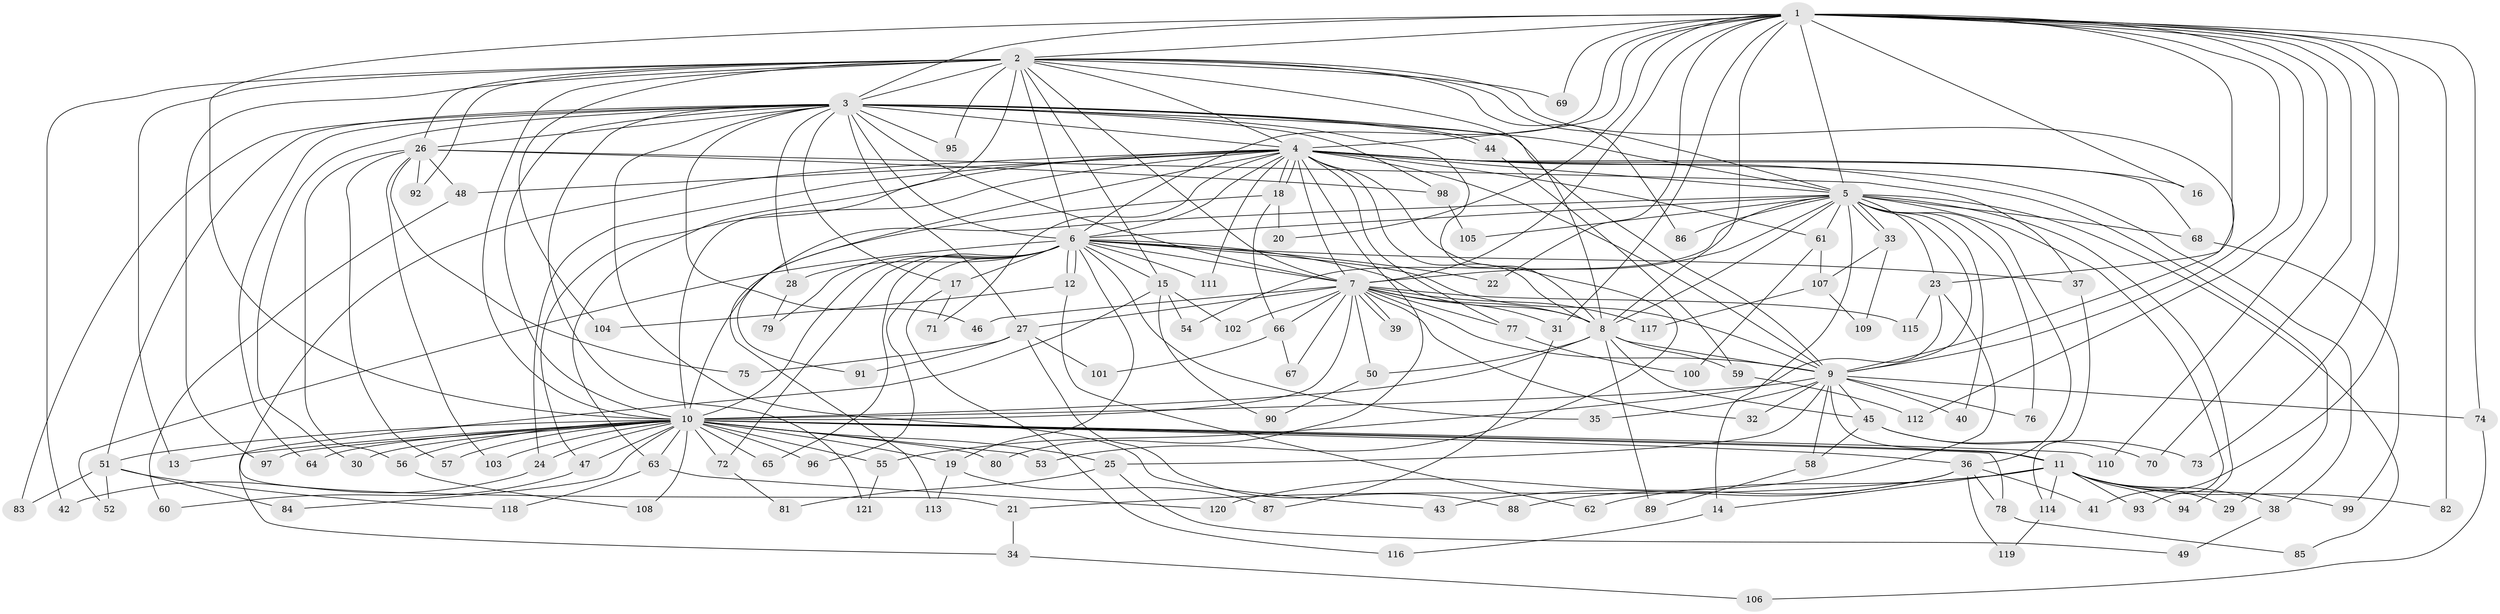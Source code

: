 // coarse degree distribution, {17: 0.020833333333333332, 18: 0.020833333333333332, 27: 0.020833333333333332, 24: 0.020833333333333332, 19: 0.020833333333333332, 8: 0.020833333333333332, 13: 0.020833333333333332, 10: 0.020833333333333332, 3: 0.20833333333333334, 5: 0.10416666666666667, 2: 0.3958333333333333, 4: 0.10416666666666667, 1: 0.020833333333333332}
// Generated by graph-tools (version 1.1) at 2025/17/03/04/25 18:17:27]
// undirected, 121 vertices, 267 edges
graph export_dot {
graph [start="1"]
  node [color=gray90,style=filled];
  1;
  2;
  3;
  4;
  5;
  6;
  7;
  8;
  9;
  10;
  11;
  12;
  13;
  14;
  15;
  16;
  17;
  18;
  19;
  20;
  21;
  22;
  23;
  24;
  25;
  26;
  27;
  28;
  29;
  30;
  31;
  32;
  33;
  34;
  35;
  36;
  37;
  38;
  39;
  40;
  41;
  42;
  43;
  44;
  45;
  46;
  47;
  48;
  49;
  50;
  51;
  52;
  53;
  54;
  55;
  56;
  57;
  58;
  59;
  60;
  61;
  62;
  63;
  64;
  65;
  66;
  67;
  68;
  69;
  70;
  71;
  72;
  73;
  74;
  75;
  76;
  77;
  78;
  79;
  80;
  81;
  82;
  83;
  84;
  85;
  86;
  87;
  88;
  89;
  90;
  91;
  92;
  93;
  94;
  95;
  96;
  97;
  98;
  99;
  100;
  101;
  102;
  103;
  104;
  105;
  106;
  107;
  108;
  109;
  110;
  111;
  112;
  113;
  114;
  115;
  116;
  117;
  118;
  119;
  120;
  121;
  1 -- 2;
  1 -- 3;
  1 -- 4;
  1 -- 5;
  1 -- 6;
  1 -- 7;
  1 -- 8;
  1 -- 9;
  1 -- 10;
  1 -- 16;
  1 -- 20;
  1 -- 22;
  1 -- 23;
  1 -- 31;
  1 -- 41;
  1 -- 69;
  1 -- 70;
  1 -- 73;
  1 -- 74;
  1 -- 82;
  1 -- 110;
  1 -- 112;
  2 -- 3;
  2 -- 4;
  2 -- 5;
  2 -- 6;
  2 -- 7;
  2 -- 8;
  2 -- 9;
  2 -- 10;
  2 -- 13;
  2 -- 15;
  2 -- 26;
  2 -- 42;
  2 -- 63;
  2 -- 69;
  2 -- 86;
  2 -- 92;
  2 -- 95;
  2 -- 97;
  2 -- 104;
  3 -- 4;
  3 -- 5;
  3 -- 6;
  3 -- 7;
  3 -- 8;
  3 -- 9;
  3 -- 10;
  3 -- 17;
  3 -- 26;
  3 -- 27;
  3 -- 28;
  3 -- 30;
  3 -- 43;
  3 -- 44;
  3 -- 44;
  3 -- 46;
  3 -- 51;
  3 -- 64;
  3 -- 83;
  3 -- 95;
  3 -- 98;
  3 -- 121;
  4 -- 5;
  4 -- 6;
  4 -- 7;
  4 -- 8;
  4 -- 9;
  4 -- 10;
  4 -- 16;
  4 -- 18;
  4 -- 18;
  4 -- 21;
  4 -- 24;
  4 -- 29;
  4 -- 38;
  4 -- 47;
  4 -- 48;
  4 -- 53;
  4 -- 61;
  4 -- 68;
  4 -- 71;
  4 -- 77;
  4 -- 80;
  4 -- 91;
  4 -- 111;
  5 -- 6;
  5 -- 7;
  5 -- 8;
  5 -- 9;
  5 -- 10;
  5 -- 14;
  5 -- 23;
  5 -- 33;
  5 -- 33;
  5 -- 36;
  5 -- 40;
  5 -- 54;
  5 -- 61;
  5 -- 68;
  5 -- 76;
  5 -- 85;
  5 -- 86;
  5 -- 93;
  5 -- 94;
  5 -- 105;
  6 -- 7;
  6 -- 8;
  6 -- 9;
  6 -- 10;
  6 -- 12;
  6 -- 12;
  6 -- 15;
  6 -- 17;
  6 -- 19;
  6 -- 22;
  6 -- 28;
  6 -- 35;
  6 -- 37;
  6 -- 52;
  6 -- 65;
  6 -- 72;
  6 -- 79;
  6 -- 96;
  6 -- 111;
  7 -- 8;
  7 -- 9;
  7 -- 10;
  7 -- 27;
  7 -- 31;
  7 -- 32;
  7 -- 39;
  7 -- 39;
  7 -- 46;
  7 -- 50;
  7 -- 66;
  7 -- 67;
  7 -- 77;
  7 -- 102;
  7 -- 115;
  7 -- 117;
  8 -- 9;
  8 -- 10;
  8 -- 45;
  8 -- 50;
  8 -- 59;
  8 -- 89;
  9 -- 10;
  9 -- 11;
  9 -- 25;
  9 -- 32;
  9 -- 35;
  9 -- 40;
  9 -- 45;
  9 -- 58;
  9 -- 74;
  9 -- 76;
  10 -- 11;
  10 -- 13;
  10 -- 19;
  10 -- 24;
  10 -- 25;
  10 -- 30;
  10 -- 36;
  10 -- 47;
  10 -- 51;
  10 -- 53;
  10 -- 55;
  10 -- 56;
  10 -- 57;
  10 -- 63;
  10 -- 64;
  10 -- 65;
  10 -- 72;
  10 -- 78;
  10 -- 80;
  10 -- 84;
  10 -- 96;
  10 -- 97;
  10 -- 103;
  10 -- 108;
  10 -- 110;
  11 -- 14;
  11 -- 21;
  11 -- 29;
  11 -- 38;
  11 -- 62;
  11 -- 82;
  11 -- 93;
  11 -- 94;
  11 -- 99;
  11 -- 114;
  12 -- 62;
  12 -- 104;
  14 -- 116;
  15 -- 34;
  15 -- 54;
  15 -- 90;
  15 -- 102;
  17 -- 71;
  17 -- 116;
  18 -- 20;
  18 -- 66;
  18 -- 113;
  19 -- 87;
  19 -- 113;
  21 -- 34;
  23 -- 55;
  23 -- 115;
  23 -- 120;
  24 -- 42;
  25 -- 49;
  25 -- 81;
  26 -- 37;
  26 -- 48;
  26 -- 56;
  26 -- 57;
  26 -- 75;
  26 -- 92;
  26 -- 98;
  26 -- 103;
  27 -- 75;
  27 -- 88;
  27 -- 91;
  27 -- 101;
  28 -- 79;
  31 -- 87;
  33 -- 107;
  33 -- 109;
  34 -- 106;
  36 -- 41;
  36 -- 43;
  36 -- 78;
  36 -- 88;
  36 -- 119;
  37 -- 114;
  38 -- 49;
  44 -- 59;
  45 -- 58;
  45 -- 70;
  45 -- 73;
  47 -- 60;
  48 -- 60;
  50 -- 90;
  51 -- 52;
  51 -- 83;
  51 -- 84;
  51 -- 118;
  55 -- 121;
  56 -- 108;
  58 -- 89;
  59 -- 112;
  61 -- 100;
  61 -- 107;
  63 -- 118;
  63 -- 120;
  66 -- 67;
  66 -- 101;
  68 -- 99;
  72 -- 81;
  74 -- 106;
  77 -- 100;
  78 -- 85;
  98 -- 105;
  107 -- 109;
  107 -- 117;
  114 -- 119;
}
